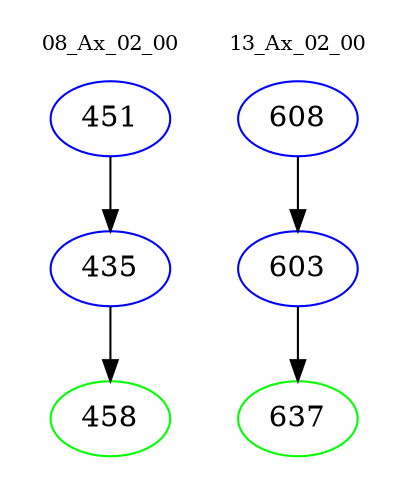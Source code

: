 digraph{
subgraph cluster_0 {
color = white
label = "08_Ax_02_00";
fontsize=10;
T0_451 [label="451", color="blue"]
T0_451 -> T0_435 [color="black"]
T0_435 [label="435", color="blue"]
T0_435 -> T0_458 [color="black"]
T0_458 [label="458", color="green"]
}
subgraph cluster_1 {
color = white
label = "13_Ax_02_00";
fontsize=10;
T1_608 [label="608", color="blue"]
T1_608 -> T1_603 [color="black"]
T1_603 [label="603", color="blue"]
T1_603 -> T1_637 [color="black"]
T1_637 [label="637", color="green"]
}
}
